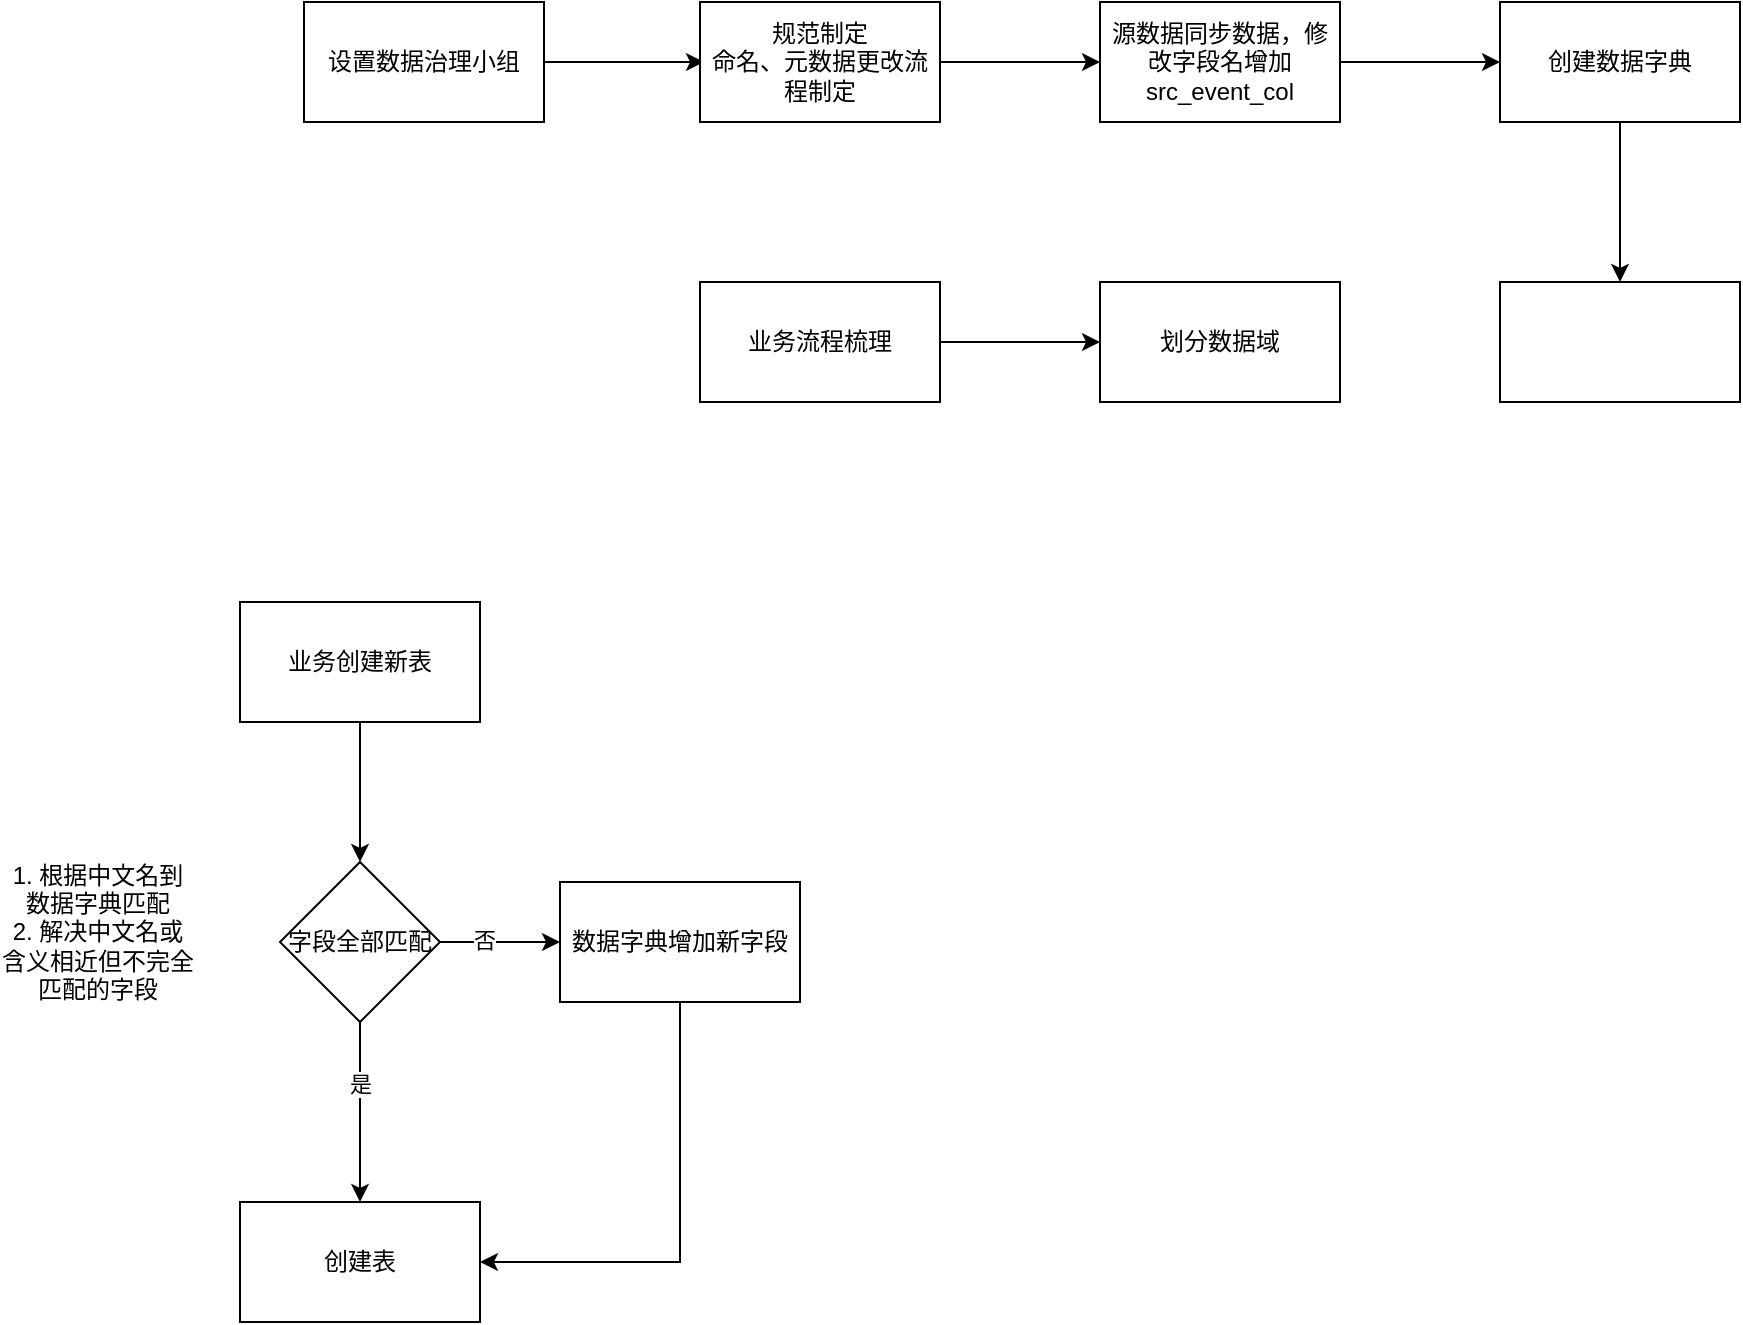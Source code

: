 <mxfile version="26.2.13">
  <diagram name="第 1 页" id="LGpQkXFBZSje_pIKsd2-">
    <mxGraphModel dx="1428" dy="966" grid="1" gridSize="10" guides="1" tooltips="1" connect="1" arrows="1" fold="1" page="1" pageScale="1" pageWidth="827" pageHeight="1169" math="0" shadow="0">
      <root>
        <mxCell id="0" />
        <mxCell id="1" parent="0" />
        <mxCell id="bRvlbwCG5lMqFlWXwj0g-3" value="" style="edgeStyle=orthogonalEdgeStyle;rounded=0;orthogonalLoop=1;jettySize=auto;html=1;" edge="1" parent="1">
          <mxGeometry relative="1" as="geometry">
            <mxPoint x="322" y="130" as="sourcePoint" />
            <mxPoint x="402" y="130" as="targetPoint" />
          </mxGeometry>
        </mxCell>
        <mxCell id="f3XSsmB6Q6Wn5nWm3caa-1" value="&lt;p&gt;设置数据治理小组&lt;/p&gt;" style="rounded=0;whiteSpace=wrap;html=1;align=center;" parent="1" vertex="1">
          <mxGeometry x="202" y="100" width="120" height="60" as="geometry" />
        </mxCell>
        <mxCell id="bRvlbwCG5lMqFlWXwj0g-5" value="" style="edgeStyle=orthogonalEdgeStyle;rounded=0;orthogonalLoop=1;jettySize=auto;html=1;" edge="1" parent="1" source="bRvlbwCG5lMqFlWXwj0g-2" target="bRvlbwCG5lMqFlWXwj0g-4">
          <mxGeometry relative="1" as="geometry" />
        </mxCell>
        <mxCell id="bRvlbwCG5lMqFlWXwj0g-2" value="规范制定&lt;div&gt;命名、元数据更改流程制定&lt;/div&gt;" style="rounded=0;whiteSpace=wrap;html=1;" vertex="1" parent="1">
          <mxGeometry x="400" y="100" width="120" height="60" as="geometry" />
        </mxCell>
        <mxCell id="bRvlbwCG5lMqFlWXwj0g-7" value="" style="edgeStyle=orthogonalEdgeStyle;rounded=0;orthogonalLoop=1;jettySize=auto;html=1;" edge="1" parent="1" source="bRvlbwCG5lMqFlWXwj0g-4" target="bRvlbwCG5lMqFlWXwj0g-6">
          <mxGeometry relative="1" as="geometry" />
        </mxCell>
        <mxCell id="bRvlbwCG5lMqFlWXwj0g-4" value="源数据同步数据，修改字段名增加src_event_col" style="whiteSpace=wrap;html=1;rounded=0;" vertex="1" parent="1">
          <mxGeometry x="600" y="100" width="120" height="60" as="geometry" />
        </mxCell>
        <mxCell id="bRvlbwCG5lMqFlWXwj0g-9" value="" style="edgeStyle=orthogonalEdgeStyle;rounded=0;orthogonalLoop=1;jettySize=auto;html=1;" edge="1" parent="1" source="bRvlbwCG5lMqFlWXwj0g-6" target="bRvlbwCG5lMqFlWXwj0g-8">
          <mxGeometry relative="1" as="geometry" />
        </mxCell>
        <mxCell id="bRvlbwCG5lMqFlWXwj0g-6" value="创建数据字典" style="whiteSpace=wrap;html=1;rounded=0;" vertex="1" parent="1">
          <mxGeometry x="800" y="100" width="120" height="60" as="geometry" />
        </mxCell>
        <mxCell id="bRvlbwCG5lMqFlWXwj0g-8" value="" style="whiteSpace=wrap;html=1;rounded=0;" vertex="1" parent="1">
          <mxGeometry x="800" y="240" width="120" height="60" as="geometry" />
        </mxCell>
        <mxCell id="bRvlbwCG5lMqFlWXwj0g-12" value="" style="edgeStyle=orthogonalEdgeStyle;rounded=0;orthogonalLoop=1;jettySize=auto;html=1;" edge="1" parent="1" source="bRvlbwCG5lMqFlWXwj0g-10" target="bRvlbwCG5lMqFlWXwj0g-11">
          <mxGeometry relative="1" as="geometry" />
        </mxCell>
        <mxCell id="bRvlbwCG5lMqFlWXwj0g-10" value="业务流程梳理" style="rounded=0;whiteSpace=wrap;html=1;" vertex="1" parent="1">
          <mxGeometry x="400" y="240" width="120" height="60" as="geometry" />
        </mxCell>
        <mxCell id="bRvlbwCG5lMqFlWXwj0g-11" value="划分数据域" style="whiteSpace=wrap;html=1;rounded=0;" vertex="1" parent="1">
          <mxGeometry x="600" y="240" width="120" height="60" as="geometry" />
        </mxCell>
        <mxCell id="bRvlbwCG5lMqFlWXwj0g-19" value="" style="edgeStyle=orthogonalEdgeStyle;rounded=0;orthogonalLoop=1;jettySize=auto;html=1;" edge="1" parent="1" source="bRvlbwCG5lMqFlWXwj0g-13" target="bRvlbwCG5lMqFlWXwj0g-18">
          <mxGeometry relative="1" as="geometry" />
        </mxCell>
        <mxCell id="bRvlbwCG5lMqFlWXwj0g-13" value="业务创建新表" style="rounded=0;whiteSpace=wrap;html=1;" vertex="1" parent="1">
          <mxGeometry x="170" y="400" width="120" height="60" as="geometry" />
        </mxCell>
        <mxCell id="bRvlbwCG5lMqFlWXwj0g-16" value="1. 根据中文名到数据字典匹配&lt;div&gt;2. 解决中文名或含义相近但不完全匹配的字段&lt;/div&gt;" style="text;html=1;align=center;verticalAlign=middle;whiteSpace=wrap;rounded=0;" vertex="1" parent="1">
          <mxGeometry x="50" y="550" width="98" height="30" as="geometry" />
        </mxCell>
        <mxCell id="bRvlbwCG5lMqFlWXwj0g-21" value="" style="edgeStyle=orthogonalEdgeStyle;rounded=0;orthogonalLoop=1;jettySize=auto;html=1;" edge="1" parent="1" source="bRvlbwCG5lMqFlWXwj0g-18" target="bRvlbwCG5lMqFlWXwj0g-20">
          <mxGeometry relative="1" as="geometry" />
        </mxCell>
        <mxCell id="bRvlbwCG5lMqFlWXwj0g-25" value="是" style="edgeLabel;html=1;align=center;verticalAlign=middle;resizable=0;points=[];" vertex="1" connectable="0" parent="bRvlbwCG5lMqFlWXwj0g-21">
          <mxGeometry x="-0.311" relative="1" as="geometry">
            <mxPoint as="offset" />
          </mxGeometry>
        </mxCell>
        <mxCell id="bRvlbwCG5lMqFlWXwj0g-23" value="" style="edgeStyle=orthogonalEdgeStyle;rounded=0;orthogonalLoop=1;jettySize=auto;html=1;" edge="1" parent="1" source="bRvlbwCG5lMqFlWXwj0g-18" target="bRvlbwCG5lMqFlWXwj0g-22">
          <mxGeometry relative="1" as="geometry" />
        </mxCell>
        <mxCell id="bRvlbwCG5lMqFlWXwj0g-26" value="否" style="edgeLabel;html=1;align=center;verticalAlign=middle;resizable=0;points=[];" vertex="1" connectable="0" parent="bRvlbwCG5lMqFlWXwj0g-23">
          <mxGeometry x="-0.267" y="1" relative="1" as="geometry">
            <mxPoint as="offset" />
          </mxGeometry>
        </mxCell>
        <mxCell id="bRvlbwCG5lMqFlWXwj0g-18" value="字段全部匹配" style="rhombus;whiteSpace=wrap;html=1;rounded=0;" vertex="1" parent="1">
          <mxGeometry x="190" y="530" width="80" height="80" as="geometry" />
        </mxCell>
        <mxCell id="bRvlbwCG5lMqFlWXwj0g-20" value="创建表" style="whiteSpace=wrap;html=1;rounded=0;" vertex="1" parent="1">
          <mxGeometry x="170" y="700" width="120" height="60" as="geometry" />
        </mxCell>
        <mxCell id="bRvlbwCG5lMqFlWXwj0g-24" style="edgeStyle=orthogonalEdgeStyle;rounded=0;orthogonalLoop=1;jettySize=auto;html=1;entryX=1;entryY=0.5;entryDx=0;entryDy=0;" edge="1" parent="1" source="bRvlbwCG5lMqFlWXwj0g-22" target="bRvlbwCG5lMqFlWXwj0g-20">
          <mxGeometry relative="1" as="geometry">
            <Array as="points">
              <mxPoint x="390" y="730" />
            </Array>
          </mxGeometry>
        </mxCell>
        <mxCell id="bRvlbwCG5lMqFlWXwj0g-22" value="数据字典增加新字段" style="whiteSpace=wrap;html=1;rounded=0;" vertex="1" parent="1">
          <mxGeometry x="330" y="540" width="120" height="60" as="geometry" />
        </mxCell>
      </root>
    </mxGraphModel>
  </diagram>
</mxfile>
